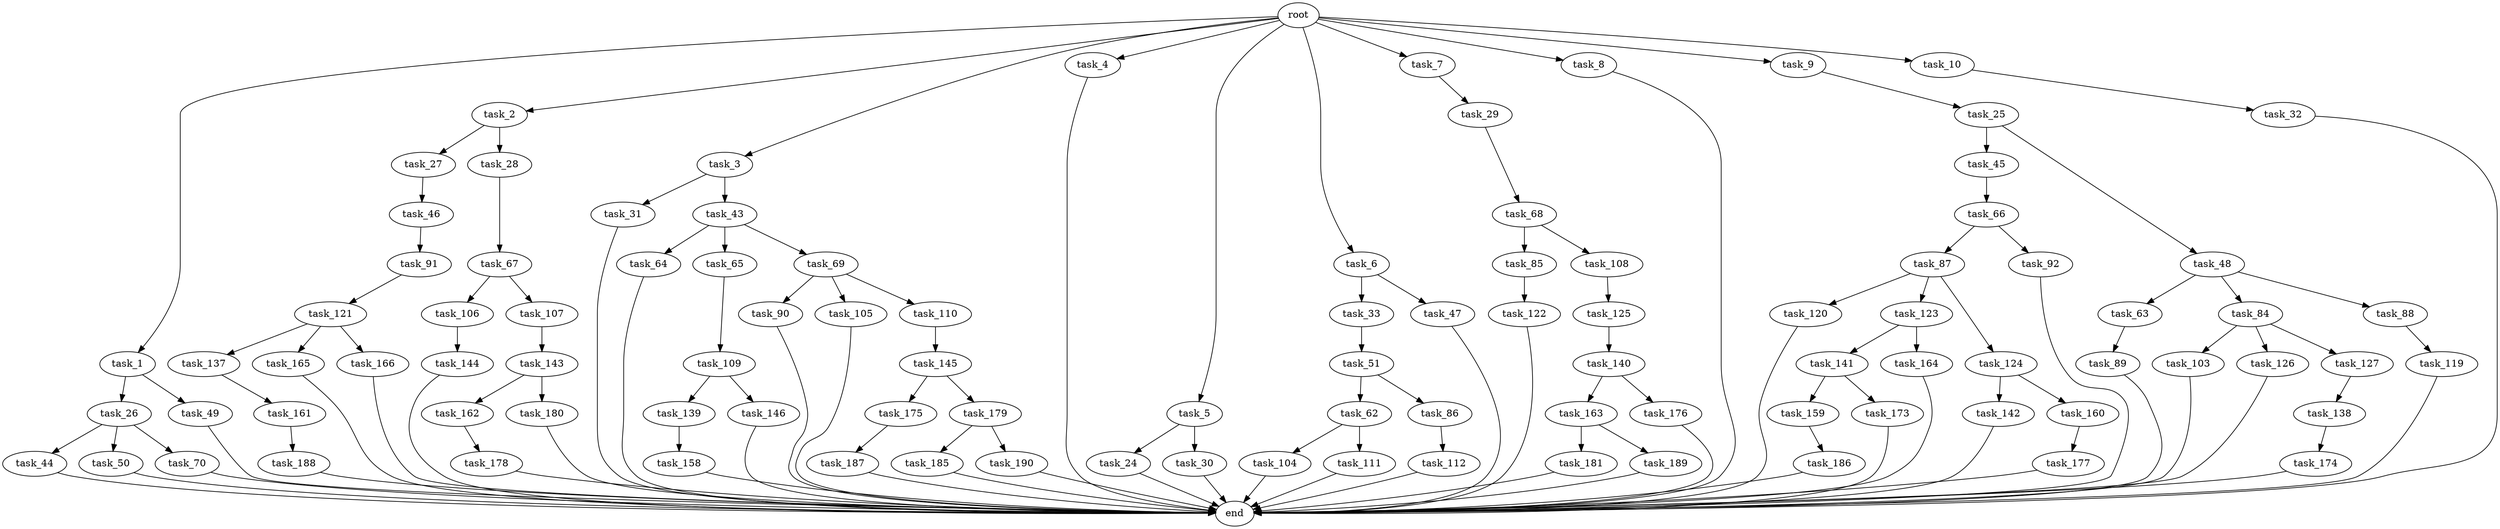 digraph G {
  root [size="0.000000"];
  task_1 [size="1.024000"];
  task_2 [size="1.024000"];
  task_3 [size="1.024000"];
  task_4 [size="1.024000"];
  task_5 [size="1.024000"];
  task_6 [size="1.024000"];
  task_7 [size="1.024000"];
  task_8 [size="1.024000"];
  task_9 [size="1.024000"];
  task_10 [size="1.024000"];
  task_24 [size="309237645.312000"];
  task_25 [size="549755813.888000"];
  task_26 [size="77309411.328000"];
  task_27 [size="695784701.952000"];
  task_28 [size="695784701.952000"];
  task_29 [size="137438953.472000"];
  task_30 [size="309237645.312000"];
  task_31 [size="77309411.328000"];
  task_32 [size="549755813.888000"];
  task_33 [size="858993459.200000"];
  task_43 [size="77309411.328000"];
  task_44 [size="695784701.952000"];
  task_45 [size="549755813.888000"];
  task_46 [size="77309411.328000"];
  task_47 [size="858993459.200000"];
  task_48 [size="549755813.888000"];
  task_49 [size="77309411.328000"];
  task_50 [size="695784701.952000"];
  task_51 [size="695784701.952000"];
  task_62 [size="34359738.368000"];
  task_63 [size="549755813.888000"];
  task_64 [size="858993459.200000"];
  task_65 [size="858993459.200000"];
  task_66 [size="309237645.312000"];
  task_67 [size="77309411.328000"];
  task_68 [size="137438953.472000"];
  task_69 [size="858993459.200000"];
  task_70 [size="695784701.952000"];
  task_84 [size="549755813.888000"];
  task_85 [size="420906795.008000"];
  task_86 [size="34359738.368000"];
  task_87 [size="858993459.200000"];
  task_88 [size="549755813.888000"];
  task_89 [size="858993459.200000"];
  task_90 [size="214748364.800000"];
  task_91 [size="214748364.800000"];
  task_92 [size="858993459.200000"];
  task_103 [size="77309411.328000"];
  task_104 [size="695784701.952000"];
  task_105 [size="214748364.800000"];
  task_106 [size="549755813.888000"];
  task_107 [size="549755813.888000"];
  task_108 [size="420906795.008000"];
  task_109 [size="214748364.800000"];
  task_110 [size="214748364.800000"];
  task_111 [size="695784701.952000"];
  task_112 [size="420906795.008000"];
  task_119 [size="34359738.368000"];
  task_120 [size="137438953.472000"];
  task_121 [size="695784701.952000"];
  task_122 [size="137438953.472000"];
  task_123 [size="137438953.472000"];
  task_124 [size="137438953.472000"];
  task_125 [size="549755813.888000"];
  task_126 [size="77309411.328000"];
  task_127 [size="77309411.328000"];
  task_137 [size="77309411.328000"];
  task_138 [size="309237645.312000"];
  task_139 [size="420906795.008000"];
  task_140 [size="214748364.800000"];
  task_141 [size="858993459.200000"];
  task_142 [size="858993459.200000"];
  task_143 [size="549755813.888000"];
  task_144 [size="34359738.368000"];
  task_145 [size="309237645.312000"];
  task_146 [size="420906795.008000"];
  task_158 [size="137438953.472000"];
  task_159 [size="309237645.312000"];
  task_160 [size="858993459.200000"];
  task_161 [size="34359738.368000"];
  task_162 [size="858993459.200000"];
  task_163 [size="549755813.888000"];
  task_164 [size="858993459.200000"];
  task_165 [size="77309411.328000"];
  task_166 [size="77309411.328000"];
  task_173 [size="309237645.312000"];
  task_174 [size="34359738.368000"];
  task_175 [size="695784701.952000"];
  task_176 [size="549755813.888000"];
  task_177 [size="34359738.368000"];
  task_178 [size="77309411.328000"];
  task_179 [size="695784701.952000"];
  task_180 [size="858993459.200000"];
  task_181 [size="34359738.368000"];
  task_185 [size="137438953.472000"];
  task_186 [size="309237645.312000"];
  task_187 [size="34359738.368000"];
  task_188 [size="549755813.888000"];
  task_189 [size="34359738.368000"];
  task_190 [size="137438953.472000"];
  end [size="0.000000"];

  root -> task_1 [size="1.000000"];
  root -> task_2 [size="1.000000"];
  root -> task_3 [size="1.000000"];
  root -> task_4 [size="1.000000"];
  root -> task_5 [size="1.000000"];
  root -> task_6 [size="1.000000"];
  root -> task_7 [size="1.000000"];
  root -> task_8 [size="1.000000"];
  root -> task_9 [size="1.000000"];
  root -> task_10 [size="1.000000"];
  task_1 -> task_26 [size="75497472.000000"];
  task_1 -> task_49 [size="75497472.000000"];
  task_2 -> task_27 [size="679477248.000000"];
  task_2 -> task_28 [size="679477248.000000"];
  task_3 -> task_31 [size="75497472.000000"];
  task_3 -> task_43 [size="75497472.000000"];
  task_4 -> end [size="1.000000"];
  task_5 -> task_24 [size="301989888.000000"];
  task_5 -> task_30 [size="301989888.000000"];
  task_6 -> task_33 [size="838860800.000000"];
  task_6 -> task_47 [size="838860800.000000"];
  task_7 -> task_29 [size="134217728.000000"];
  task_8 -> end [size="1.000000"];
  task_9 -> task_25 [size="536870912.000000"];
  task_10 -> task_32 [size="536870912.000000"];
  task_24 -> end [size="1.000000"];
  task_25 -> task_45 [size="536870912.000000"];
  task_25 -> task_48 [size="536870912.000000"];
  task_26 -> task_44 [size="679477248.000000"];
  task_26 -> task_50 [size="679477248.000000"];
  task_26 -> task_70 [size="679477248.000000"];
  task_27 -> task_46 [size="75497472.000000"];
  task_28 -> task_67 [size="75497472.000000"];
  task_29 -> task_68 [size="134217728.000000"];
  task_30 -> end [size="1.000000"];
  task_31 -> end [size="1.000000"];
  task_32 -> end [size="1.000000"];
  task_33 -> task_51 [size="679477248.000000"];
  task_43 -> task_64 [size="838860800.000000"];
  task_43 -> task_65 [size="838860800.000000"];
  task_43 -> task_69 [size="838860800.000000"];
  task_44 -> end [size="1.000000"];
  task_45 -> task_66 [size="301989888.000000"];
  task_46 -> task_91 [size="209715200.000000"];
  task_47 -> end [size="1.000000"];
  task_48 -> task_63 [size="536870912.000000"];
  task_48 -> task_84 [size="536870912.000000"];
  task_48 -> task_88 [size="536870912.000000"];
  task_49 -> end [size="1.000000"];
  task_50 -> end [size="1.000000"];
  task_51 -> task_62 [size="33554432.000000"];
  task_51 -> task_86 [size="33554432.000000"];
  task_62 -> task_104 [size="679477248.000000"];
  task_62 -> task_111 [size="679477248.000000"];
  task_63 -> task_89 [size="838860800.000000"];
  task_64 -> end [size="1.000000"];
  task_65 -> task_109 [size="209715200.000000"];
  task_66 -> task_87 [size="838860800.000000"];
  task_66 -> task_92 [size="838860800.000000"];
  task_67 -> task_106 [size="536870912.000000"];
  task_67 -> task_107 [size="536870912.000000"];
  task_68 -> task_85 [size="411041792.000000"];
  task_68 -> task_108 [size="411041792.000000"];
  task_69 -> task_90 [size="209715200.000000"];
  task_69 -> task_105 [size="209715200.000000"];
  task_69 -> task_110 [size="209715200.000000"];
  task_70 -> end [size="1.000000"];
  task_84 -> task_103 [size="75497472.000000"];
  task_84 -> task_126 [size="75497472.000000"];
  task_84 -> task_127 [size="75497472.000000"];
  task_85 -> task_122 [size="134217728.000000"];
  task_86 -> task_112 [size="411041792.000000"];
  task_87 -> task_120 [size="134217728.000000"];
  task_87 -> task_123 [size="134217728.000000"];
  task_87 -> task_124 [size="134217728.000000"];
  task_88 -> task_119 [size="33554432.000000"];
  task_89 -> end [size="1.000000"];
  task_90 -> end [size="1.000000"];
  task_91 -> task_121 [size="679477248.000000"];
  task_92 -> end [size="1.000000"];
  task_103 -> end [size="1.000000"];
  task_104 -> end [size="1.000000"];
  task_105 -> end [size="1.000000"];
  task_106 -> task_144 [size="33554432.000000"];
  task_107 -> task_143 [size="536870912.000000"];
  task_108 -> task_125 [size="536870912.000000"];
  task_109 -> task_139 [size="411041792.000000"];
  task_109 -> task_146 [size="411041792.000000"];
  task_110 -> task_145 [size="301989888.000000"];
  task_111 -> end [size="1.000000"];
  task_112 -> end [size="1.000000"];
  task_119 -> end [size="1.000000"];
  task_120 -> end [size="1.000000"];
  task_121 -> task_137 [size="75497472.000000"];
  task_121 -> task_165 [size="75497472.000000"];
  task_121 -> task_166 [size="75497472.000000"];
  task_122 -> end [size="1.000000"];
  task_123 -> task_141 [size="838860800.000000"];
  task_123 -> task_164 [size="838860800.000000"];
  task_124 -> task_142 [size="838860800.000000"];
  task_124 -> task_160 [size="838860800.000000"];
  task_125 -> task_140 [size="209715200.000000"];
  task_126 -> end [size="1.000000"];
  task_127 -> task_138 [size="301989888.000000"];
  task_137 -> task_161 [size="33554432.000000"];
  task_138 -> task_174 [size="33554432.000000"];
  task_139 -> task_158 [size="134217728.000000"];
  task_140 -> task_163 [size="536870912.000000"];
  task_140 -> task_176 [size="536870912.000000"];
  task_141 -> task_159 [size="301989888.000000"];
  task_141 -> task_173 [size="301989888.000000"];
  task_142 -> end [size="1.000000"];
  task_143 -> task_162 [size="838860800.000000"];
  task_143 -> task_180 [size="838860800.000000"];
  task_144 -> end [size="1.000000"];
  task_145 -> task_175 [size="679477248.000000"];
  task_145 -> task_179 [size="679477248.000000"];
  task_146 -> end [size="1.000000"];
  task_158 -> end [size="1.000000"];
  task_159 -> task_186 [size="301989888.000000"];
  task_160 -> task_177 [size="33554432.000000"];
  task_161 -> task_188 [size="536870912.000000"];
  task_162 -> task_178 [size="75497472.000000"];
  task_163 -> task_181 [size="33554432.000000"];
  task_163 -> task_189 [size="33554432.000000"];
  task_164 -> end [size="1.000000"];
  task_165 -> end [size="1.000000"];
  task_166 -> end [size="1.000000"];
  task_173 -> end [size="1.000000"];
  task_174 -> end [size="1.000000"];
  task_175 -> task_187 [size="33554432.000000"];
  task_176 -> end [size="1.000000"];
  task_177 -> end [size="1.000000"];
  task_178 -> end [size="1.000000"];
  task_179 -> task_185 [size="134217728.000000"];
  task_179 -> task_190 [size="134217728.000000"];
  task_180 -> end [size="1.000000"];
  task_181 -> end [size="1.000000"];
  task_185 -> end [size="1.000000"];
  task_186 -> end [size="1.000000"];
  task_187 -> end [size="1.000000"];
  task_188 -> end [size="1.000000"];
  task_189 -> end [size="1.000000"];
  task_190 -> end [size="1.000000"];
}
